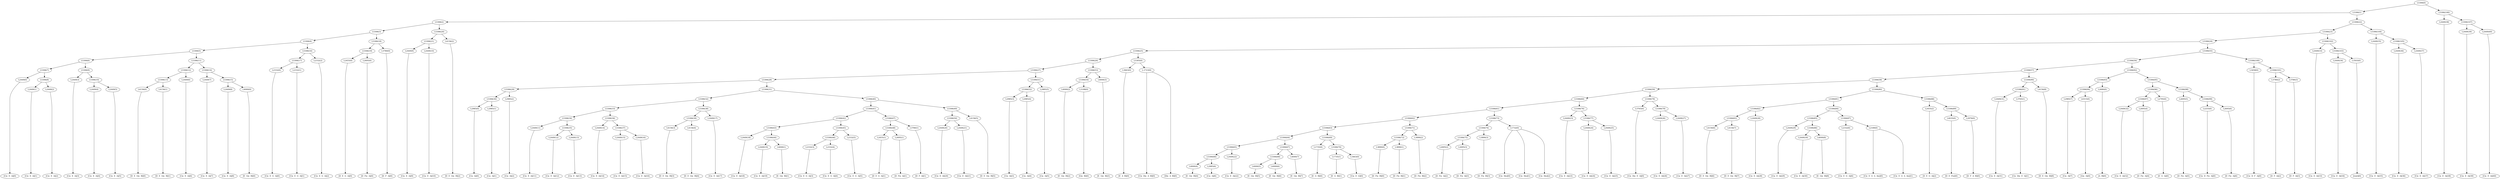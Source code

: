 digraph sample{
"L2449(0)"->"[Cis  E  A](0)"
"L2449(1)"->"[Cis  E  A](1)"
"L2449(2)"->"[Cis  E  A](2)"
"L5306(8)"->"L2449(1)"
"L5306(8)"->"L2449(2)"
"L5306(7)"->"L2449(0)"
"L5306(7)"->"L5306(8)"
"L2449(3)"->"[Cis  E  A](3)"
"L2449(4)"->"[Cis  E  A](4)"
"L2449(5)"->"[Cis  E  A](5)"
"L5306(10)"->"L2449(4)"
"L5306(10)"->"L2449(5)"
"L5306(9)"->"L2449(3)"
"L5306(9)"->"L5306(10)"
"L5306(6)"->"L5306(7)"
"L5306(6)"->"L5306(9)"
"L4156(0)"->"[D  E  Gis  B](0)"
"L4156(1)"->"[D  E  Gis  B](1)"
"L5306(13)"->"L4156(0)"
"L5306(13)"->"L4156(1)"
"L2449(6)"->"[Cis  E  A](6)"
"L5306(12)"->"L5306(13)"
"L5306(12)"->"L2449(6)"
"L2449(7)"->"[Cis  E  A](7)"
"L2449(8)"->"[Cis  E  A](8)"
"L4000(0)"->"[E  Gis  B](0)"
"L5306(15)"->"L2449(8)"
"L5306(15)"->"L4000(0)"
"L5306(14)"->"L2449(7)"
"L5306(14)"->"L5306(15)"
"L5306(11)"->"L5306(12)"
"L5306(11)"->"L5306(14)"
"L5306(5)"->"L5306(6)"
"L5306(5)"->"L5306(11)"
"L2332(0)"->"[Cis  E  G  A](0)"
"L2332(1)"->"[Cis  E  G  A](1)"
"L5306(17)"->"L2332(0)"
"L5306(17)"->"L2332(1)"
"L2332(2)"->"[Cis  E  G  A](2)"
"L5306(16)"->"L5306(17)"
"L5306(16)"->"L2332(2)"
"L5306(4)"->"L5306(5)"
"L5306(4)"->"L5306(16)"
"L2455(0)"->"[D  E  G  A](0)"
"L2695(0)"->"[D  Fis  A](0)"
"L5306(19)"->"L2455(0)"
"L5306(19)"->"L2695(0)"
"L3780(0)"->"[D  F  A](0)"
"L5306(18)"->"L5306(19)"
"L5306(18)"->"L3780(0)"
"L5306(3)"->"L5306(4)"
"L5306(3)"->"L5306(18)"
"L2449(9)"->"[Cis  E  A](9)"
"L2449(10)"->"[Cis  E  A](10)"
"L5306(21)"->"L2449(9)"
"L5306(21)"->"L2449(10)"
"L4156(2)"->"[D  E  Gis  B](2)"
"L5306(20)"->"L5306(21)"
"L5306(20)"->"L4156(2)"
"L5306(2)"->"L5306(3)"
"L5306(2)"->"L5306(20)"
"L2985(0)"->"[Cis  A](0)"
"L2985(1)"->"[Cis  A](1)"
"L5306(30)"->"L2985(0)"
"L5306(30)"->"L2985(1)"
"L2985(2)"->"[Cis  A](2)"
"L5306(29)"->"L5306(30)"
"L5306(29)"->"L2985(2)"
"L2449(11)"->"[Cis  E  A](11)"
"L2449(12)"->"[Cis  E  A](12)"
"L2449(13)"->"[Cis  E  A](13)"
"L5306(35)"->"L2449(12)"
"L5306(35)"->"L2449(13)"
"L5306(34)"->"L2449(11)"
"L5306(34)"->"L5306(35)"
"L2449(14)"->"[Cis  E  A](14)"
"L2449(15)"->"[Cis  E  A](15)"
"L2449(16)"->"[Cis  E  A](16)"
"L5306(37)"->"L2449(15)"
"L5306(37)"->"L2449(16)"
"L5306(36)"->"L2449(14)"
"L5306(36)"->"L5306(37)"
"L5306(33)"->"L5306(34)"
"L5306(33)"->"L5306(36)"
"L4156(3)"->"[D  E  Gis  B](3)"
"L4156(4)"->"[D  E  Gis  B](4)"
"L5306(39)"->"L4156(3)"
"L5306(39)"->"L4156(4)"
"L2449(17)"->"[Cis  E  A](17)"
"L5306(38)"->"L5306(39)"
"L5306(38)"->"L2449(17)"
"L5306(32)"->"L5306(33)"
"L5306(32)"->"L5306(38)"
"L2449(18)"->"[Cis  E  A](18)"
"L2449(19)"->"[Cis  E  A](19)"
"L4000(1)"->"[E  Gis  B](1)"
"L5306(44)"->"L2449(19)"
"L5306(44)"->"L4000(1)"
"L5306(43)"->"L2449(18)"
"L5306(43)"->"L5306(44)"
"L2332(3)"->"[Cis  E  G  A](3)"
"L2332(4)"->"[Cis  E  G  A](4)"
"L5306(46)"->"L2332(3)"
"L5306(46)"->"L2332(4)"
"L2332(5)"->"[Cis  E  G  A](5)"
"L5306(45)"->"L5306(46)"
"L5306(45)"->"L2332(5)"
"L5306(42)"->"L5306(43)"
"L5306(42)"->"L5306(45)"
"L2455(1)"->"[D  E  G  A](1)"
"L2695(1)"->"[D  Fis  A](1)"
"L5306(48)"->"L2455(1)"
"L5306(48)"->"L2695(1)"
"L3780(1)"->"[D  F  A](1)"
"L5306(47)"->"L5306(48)"
"L5306(47)"->"L3780(1)"
"L5306(41)"->"L5306(42)"
"L5306(41)"->"L5306(47)"
"L2449(20)"->"[Cis  E  A](20)"
"L2449(21)"->"[Cis  E  A](21)"
"L5306(50)"->"L2449(20)"
"L5306(50)"->"L2449(21)"
"L4156(5)"->"[D  E  Gis  B](5)"
"L5306(49)"->"L5306(50)"
"L5306(49)"->"L4156(5)"
"L5306(40)"->"L5306(41)"
"L5306(40)"->"L5306(49)"
"L5306(31)"->"L5306(32)"
"L5306(31)"->"L5306(40)"
"L5306(28)"->"L5306(29)"
"L5306(28)"->"L5306(31)"
"L2985(3)"->"[Cis  A](3)"
"L2985(4)"->"[Cis  A](4)"
"L5306(52)"->"L2985(3)"
"L5306(52)"->"L2985(4)"
"L2985(5)"->"[Cis  A](5)"
"L5306(51)"->"L5306(52)"
"L5306(51)"->"L2985(5)"
"L5306(27)"->"L5306(28)"
"L5306(27)"->"L5306(51)"
"L4000(2)"->"[E  Gis  B](2)"
"L3188(0)"->"[Gis  B](0)"
"L5306(54)"->"L4000(2)"
"L5306(54)"->"L3188(0)"
"L4000(3)"->"[E  Gis  B](3)"
"L5306(53)"->"L5306(54)"
"L5306(53)"->"L4000(3)"
"L5306(26)"->"L5306(27)"
"L5306(26)"->"L5306(53)"
"L3663(0)"->"[E  A  B](0)"
"L-1723(0)"->"[Cis  Dis  A  B](0)"
"L-1723(0)"->"[Dis  A  B](0)"
"L5305(0)"->"L3663(0)"
"L5305(0)"->"L-1723(0)"
"L5306(25)"->"L5306(26)"
"L5306(25)"->"L5305(0)"
"L4000(4)"->"[E  Gis  B](4)"
"L2985(6)"->"[Cis  A](6)"
"L5306(66)"->"L4000(4)"
"L5306(66)"->"L2985(6)"
"L2449(22)"->"[Cis  E  A](22)"
"L5306(65)"->"L5306(66)"
"L5306(65)"->"L2449(22)"
"L4000(5)"->"[E  Gis  B](5)"
"L4000(6)"->"[E  Gis  B](6)"
"L5306(68)"->"L4000(5)"
"L5306(68)"->"L4000(6)"
"L4000(7)"->"[E  Gis  B](7)"
"L5306(67)"->"L5306(68)"
"L5306(67)"->"L4000(7)"
"L5306(64)"->"L5306(65)"
"L5306(64)"->"L5306(67)"
"L1735(0)"->"[E  G  B](0)"
"L1735(1)"->"[E  G  B](1)"
"L3463(0)"->"[Cis  E  G](0)"
"L5306(70)"->"L1735(1)"
"L5306(70)"->"L3463(0)"
"L5306(69)"->"L1735(0)"
"L5306(69)"->"L5306(70)"
"L5306(63)"->"L5306(64)"
"L5306(63)"->"L5306(69)"
"L3890(0)"->"[D  Fis  B](0)"
"L3890(1)"->"[D  Fis  B](1)"
"L5306(72)"->"L3890(0)"
"L5306(72)"->"L3890(1)"
"L3890(2)"->"[D  Fis  B](2)"
"L5306(71)"->"L5306(72)"
"L5306(71)"->"L3890(2)"
"L5306(62)"->"L5306(63)"
"L5306(62)"->"L5306(71)"
"L2695(2)"->"[D  Fis  A](2)"
"L2695(3)"->"[D  Fis  A](3)"
"L5306(75)"->"L2695(2)"
"L5306(75)"->"L2695(3)"
"L3890(3)"->"[D  Fis  B](3)"
"L5306(74)"->"L5306(75)"
"L5306(74)"->"L3890(3)"
"L1732(0)"->"[Cis  Dis](0)"
"L1732(0)"->"[Cis  Dis](1)"
"L1732(0)"->"[Cis  Dis](2)"
"L5306(73)"->"L5306(74)"
"L5306(73)"->"L1732(0)"
"L5306(61)"->"L5306(62)"
"L5306(61)"->"L5306(73)"
"L2449(23)"->"[Cis  E  A](23)"
"L2449(24)"->"[Cis  E  A](24)"
"L2449(25)"->"[Cis  E  A](25)"
"L5306(77)"->"L2449(24)"
"L5306(77)"->"L2449(25)"
"L5306(76)"->"L2449(23)"
"L5306(76)"->"L5306(77)"
"L5306(60)"->"L5306(61)"
"L5306(60)"->"L5306(76)"
"L3765(0)"->"[Cis  Dis  E  A](0)"
"L2449(26)"->"[Cis  E  A](26)"
"L2449(27)"->"[Cis  E  A](27)"
"L5306(79)"->"L2449(26)"
"L5306(79)"->"L2449(27)"
"L5306(78)"->"L3765(0)"
"L5306(78)"->"L5306(79)"
"L5306(59)"->"L5306(60)"
"L5306(59)"->"L5306(78)"
"L4156(6)"->"[D  E  Gis  B](6)"
"L4156(7)"->"[D  E  Gis  B](7)"
"L5306(83)"->"L4156(6)"
"L5306(83)"->"L4156(7)"
"L2449(28)"->"[Cis  E  A](28)"
"L5306(82)"->"L5306(83)"
"L5306(82)"->"L2449(28)"
"L2449(29)"->"[Cis  E  A](29)"
"L2449(30)"->"[Cis  E  A](30)"
"L4000(8)"->"[E  Gis  B](8)"
"L5306(86)"->"L2449(30)"
"L5306(86)"->"L4000(8)"
"L5306(85)"->"L2449(29)"
"L5306(85)"->"L5306(86)"
"L2332(6)"->"[Cis  E  G  A](6)"
"L2189(0)"->"[Cis  E  G  A  Ais](0)"
"L2189(0)"->"[Cis  E  G  A  Ais](1)"
"L5306(87)"->"L2332(6)"
"L5306(87)"->"L2189(0)"
"L5306(84)"->"L5306(85)"
"L5306(84)"->"L5306(87)"
"L5306(81)"->"L5306(82)"
"L5306(81)"->"L5306(84)"
"L2455(2)"->"[D  E  G  A](2)"
"L4035(0)"->"[D  E  Fis](0)"
"L2976(0)"->"[D  F  A  B](0)"
"L5306(89)"->"L4035(0)"
"L5306(89)"->"L2976(0)"
"L5306(88)"->"L2455(2)"
"L5306(88)"->"L5306(89)"
"L5306(80)"->"L5306(81)"
"L5306(80)"->"L5306(88)"
"L5306(58)"->"L5306(59)"
"L5306(58)"->"L5306(80)"
"L2449(31)"->"[Cis  E  A](31)"
"L3765(1)"->"[Cis  Dis  E  A](1)"
"L5306(91)"->"L2449(31)"
"L5306(91)"->"L3765(1)"
"L4156(8)"->"[D  E  Gis  B](8)"
"L5306(90)"->"L5306(91)"
"L5306(90)"->"L4156(8)"
"L5306(57)"->"L5306(58)"
"L5306(57)"->"L5306(90)"
"L2985(7)"->"[Cis  A](7)"
"L4315(0)"->"[Gis  A](0)"
"L5306(94)"->"L2985(7)"
"L5306(94)"->"L4315(0)"
"L2680(0)"->"[A  B](0)"
"L5306(93)"->"L5306(94)"
"L5306(93)"->"L2680(0)"
"L2449(32)"->"[Cis  E  A](32)"
"L2695(4)"->"[D  Fis  A](4)"
"L5306(97)"->"L2449(32)"
"L5306(97)"->"L2695(4)"
"L2795(0)"->"[E  G  A](0)"
"L5306(96)"->"L5306(97)"
"L5306(96)"->"L2795(0)"
"L2695(5)"->"[D  Fis  A](5)"
"L2255(0)"->"[Cis  D  Fis  A](0)"
"L2695(6)"->"[D  Fis  A](6)"
"L5306(99)"->"L2255(0)"
"L5306(99)"->"L2695(6)"
"L5306(98)"->"L2695(5)"
"L5306(98)"->"L5306(99)"
"L5306(95)"->"L5306(96)"
"L5306(95)"->"L5306(98)"
"L5306(92)"->"L5306(93)"
"L5306(92)"->"L5306(95)"
"L5306(56)"->"L5306(57)"
"L5306(56)"->"L5306(92)"
"L3458(0)"->"[Cis  D  F  A](0)"
"L3780(2)"->"[D  F  A](2)"
"L3780(3)"->"[D  F  A](3)"
"L5306(101)"->"L3780(2)"
"L5306(101)"->"L3780(3)"
"L5306(100)"->"L3458(0)"
"L5306(100)"->"L5306(101)"
"L5306(55)"->"L5306(56)"
"L5306(55)"->"L5306(100)"
"L5306(24)"->"L5306(25)"
"L5306(24)"->"L5306(55)"
"L2449(33)"->"[Cis  E  A](33)"
"L2449(34)"->"[Cis  E  A](34)"
"L3503(0)"->"[rest](0)"
"L5306(103)"->"L2449(34)"
"L5306(103)"->"L3503(0)"
"L5306(102)"->"L2449(33)"
"L5306(102)"->"L5306(103)"
"L5306(23)"->"L5306(24)"
"L5306(23)"->"L5306(102)"
"L2449(35)"->"[Cis  E  A](35)"
"L2449(36)"->"[Cis  E  A](36)"
"L2449(37)"->"[Cis  E  A](37)"
"L5306(105)"->"L2449(36)"
"L5306(105)"->"L2449(37)"
"L5306(104)"->"L2449(35)"
"L5306(104)"->"L5306(105)"
"L5306(22)"->"L5306(23)"
"L5306(22)"->"L5306(104)"
"L5306(1)"->"L5306(2)"
"L5306(1)"->"L5306(22)"
"L2449(38)"->"[Cis  E  A](38)"
"L2449(39)"->"[Cis  E  A](39)"
"L2449(40)"->"[Cis  E  A](40)"
"L5306(107)"->"L2449(39)"
"L5306(107)"->"L2449(40)"
"L5306(106)"->"L2449(38)"
"L5306(106)"->"L5306(107)"
"L5306(0)"->"L5306(1)"
"L5306(0)"->"L5306(106)"
{rank = min; "L5306(0)"}
{rank = same; "L5306(1)"; "L5306(106)";}
{rank = same; "L5306(2)"; "L5306(22)"; "L2449(38)"; "L5306(107)";}
{rank = same; "L5306(3)"; "L5306(20)"; "L5306(23)"; "L5306(104)"; "L2449(39)"; "L2449(40)";}
{rank = same; "L5306(4)"; "L5306(18)"; "L5306(21)"; "L4156(2)"; "L5306(24)"; "L5306(102)"; "L2449(35)"; "L5306(105)";}
{rank = same; "L5306(5)"; "L5306(16)"; "L5306(19)"; "L3780(0)"; "L2449(9)"; "L2449(10)"; "L5306(25)"; "L5306(55)"; "L2449(33)"; "L5306(103)"; "L2449(36)"; "L2449(37)";}
{rank = same; "L5306(6)"; "L5306(11)"; "L5306(17)"; "L2332(2)"; "L2455(0)"; "L2695(0)"; "L5306(26)"; "L5305(0)"; "L5306(56)"; "L5306(100)"; "L2449(34)"; "L3503(0)";}
{rank = same; "L5306(7)"; "L5306(9)"; "L5306(12)"; "L5306(14)"; "L2332(0)"; "L2332(1)"; "L5306(27)"; "L5306(53)"; "L3663(0)"; "L-1723(0)"; "L5306(57)"; "L5306(92)"; "L3458(0)"; "L5306(101)";}
{rank = same; "L2449(0)"; "L5306(8)"; "L2449(3)"; "L5306(10)"; "L5306(13)"; "L2449(6)"; "L2449(7)"; "L5306(15)"; "L5306(28)"; "L5306(51)"; "L5306(54)"; "L4000(3)"; "L5306(58)"; "L5306(90)"; "L5306(93)"; "L5306(95)"; "L3780(2)"; "L3780(3)";}
{rank = same; "L2449(1)"; "L2449(2)"; "L2449(4)"; "L2449(5)"; "L4156(0)"; "L4156(1)"; "L2449(8)"; "L4000(0)"; "L5306(29)"; "L5306(31)"; "L5306(52)"; "L2985(5)"; "L4000(2)"; "L3188(0)"; "L5306(59)"; "L5306(80)"; "L5306(91)"; "L4156(8)"; "L5306(94)"; "L2680(0)"; "L5306(96)"; "L5306(98)";}
{rank = same; "L5306(30)"; "L2985(2)"; "L5306(32)"; "L5306(40)"; "L2985(3)"; "L2985(4)"; "L5306(60)"; "L5306(78)"; "L5306(81)"; "L5306(88)"; "L2449(31)"; "L3765(1)"; "L2985(7)"; "L4315(0)"; "L5306(97)"; "L2795(0)"; "L2695(5)"; "L5306(99)";}
{rank = same; "L2985(0)"; "L2985(1)"; "L5306(33)"; "L5306(38)"; "L5306(41)"; "L5306(49)"; "L5306(61)"; "L5306(76)"; "L3765(0)"; "L5306(79)"; "L5306(82)"; "L5306(84)"; "L2455(2)"; "L5306(89)"; "L2449(32)"; "L2695(4)"; "L2255(0)"; "L2695(6)";}
{rank = same; "L5306(34)"; "L5306(36)"; "L5306(39)"; "L2449(17)"; "L5306(42)"; "L5306(47)"; "L5306(50)"; "L4156(5)"; "L5306(62)"; "L5306(73)"; "L2449(23)"; "L5306(77)"; "L2449(26)"; "L2449(27)"; "L5306(83)"; "L2449(28)"; "L5306(85)"; "L5306(87)"; "L4035(0)"; "L2976(0)";}
{rank = same; "L2449(11)"; "L5306(35)"; "L2449(14)"; "L5306(37)"; "L4156(3)"; "L4156(4)"; "L5306(43)"; "L5306(45)"; "L5306(48)"; "L3780(1)"; "L2449(20)"; "L2449(21)"; "L5306(63)"; "L5306(71)"; "L5306(74)"; "L1732(0)"; "L2449(24)"; "L2449(25)"; "L4156(6)"; "L4156(7)"; "L2449(29)"; "L5306(86)"; "L2332(6)"; "L2189(0)";}
{rank = same; "L2449(12)"; "L2449(13)"; "L2449(15)"; "L2449(16)"; "L2449(18)"; "L5306(44)"; "L5306(46)"; "L2332(5)"; "L2455(1)"; "L2695(1)"; "L5306(64)"; "L5306(69)"; "L5306(72)"; "L3890(2)"; "L5306(75)"; "L3890(3)"; "L2449(30)"; "L4000(8)";}
{rank = same; "L2449(19)"; "L4000(1)"; "L2332(3)"; "L2332(4)"; "L5306(65)"; "L5306(67)"; "L1735(0)"; "L5306(70)"; "L3890(0)"; "L3890(1)"; "L2695(2)"; "L2695(3)";}
{rank = same; "L5306(66)"; "L2449(22)"; "L5306(68)"; "L4000(7)"; "L1735(1)"; "L3463(0)";}
{rank = same; "L4000(4)"; "L2985(6)"; "L4000(5)"; "L4000(6)";}
{rank = max; "[A  B](0)"; "[Cis  A](0)"; "[Cis  A](1)"; "[Cis  A](2)"; "[Cis  A](3)"; "[Cis  A](4)"; "[Cis  A](5)"; "[Cis  A](6)"; "[Cis  A](7)"; "[Cis  D  F  A](0)"; "[Cis  D  Fis  A](0)"; "[Cis  Dis  A  B](0)"; "[Cis  Dis  E  A](0)"; "[Cis  Dis  E  A](1)"; "[Cis  Dis](0)"; "[Cis  Dis](1)"; "[Cis  Dis](2)"; "[Cis  E  A](0)"; "[Cis  E  A](1)"; "[Cis  E  A](10)"; "[Cis  E  A](11)"; "[Cis  E  A](12)"; "[Cis  E  A](13)"; "[Cis  E  A](14)"; "[Cis  E  A](15)"; "[Cis  E  A](16)"; "[Cis  E  A](17)"; "[Cis  E  A](18)"; "[Cis  E  A](19)"; "[Cis  E  A](2)"; "[Cis  E  A](20)"; "[Cis  E  A](21)"; "[Cis  E  A](22)"; "[Cis  E  A](23)"; "[Cis  E  A](24)"; "[Cis  E  A](25)"; "[Cis  E  A](26)"; "[Cis  E  A](27)"; "[Cis  E  A](28)"; "[Cis  E  A](29)"; "[Cis  E  A](3)"; "[Cis  E  A](30)"; "[Cis  E  A](31)"; "[Cis  E  A](32)"; "[Cis  E  A](33)"; "[Cis  E  A](34)"; "[Cis  E  A](35)"; "[Cis  E  A](36)"; "[Cis  E  A](37)"; "[Cis  E  A](38)"; "[Cis  E  A](39)"; "[Cis  E  A](4)"; "[Cis  E  A](40)"; "[Cis  E  A](5)"; "[Cis  E  A](6)"; "[Cis  E  A](7)"; "[Cis  E  A](8)"; "[Cis  E  A](9)"; "[Cis  E  G  A  Ais](0)"; "[Cis  E  G  A  Ais](1)"; "[Cis  E  G  A](0)"; "[Cis  E  G  A](1)"; "[Cis  E  G  A](2)"; "[Cis  E  G  A](3)"; "[Cis  E  G  A](4)"; "[Cis  E  G  A](5)"; "[Cis  E  G  A](6)"; "[Cis  E  G](0)"; "[D  E  Fis](0)"; "[D  E  G  A](0)"; "[D  E  G  A](1)"; "[D  E  G  A](2)"; "[D  E  Gis  B](0)"; "[D  E  Gis  B](1)"; "[D  E  Gis  B](2)"; "[D  E  Gis  B](3)"; "[D  E  Gis  B](4)"; "[D  E  Gis  B](5)"; "[D  E  Gis  B](6)"; "[D  E  Gis  B](7)"; "[D  E  Gis  B](8)"; "[D  F  A  B](0)"; "[D  F  A](0)"; "[D  F  A](1)"; "[D  F  A](2)"; "[D  F  A](3)"; "[D  Fis  A](0)"; "[D  Fis  A](1)"; "[D  Fis  A](2)"; "[D  Fis  A](3)"; "[D  Fis  A](4)"; "[D  Fis  A](5)"; "[D  Fis  A](6)"; "[D  Fis  B](0)"; "[D  Fis  B](1)"; "[D  Fis  B](2)"; "[D  Fis  B](3)"; "[Dis  A  B](0)"; "[E  A  B](0)"; "[E  G  A](0)"; "[E  G  B](0)"; "[E  G  B](1)"; "[E  Gis  B](0)"; "[E  Gis  B](1)"; "[E  Gis  B](2)"; "[E  Gis  B](3)"; "[E  Gis  B](4)"; "[E  Gis  B](5)"; "[E  Gis  B](6)"; "[E  Gis  B](7)"; "[E  Gis  B](8)"; "[Gis  A](0)"; "[Gis  B](0)"; "[rest](0)";}
}